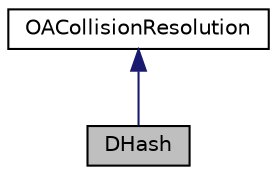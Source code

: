 digraph "DHash"
{
 // LATEX_PDF_SIZE
  edge [fontname="Helvetica",fontsize="10",labelfontname="Helvetica",labelfontsize="10"];
  node [fontname="Helvetica",fontsize="10",shape=record];
  Node1 [label="DHash",height=0.2,width=0.4,color="black", fillcolor="grey75", style="filled", fontcolor="black",tooltip="Models an Universal Family hash function using double hashing to resolve collisions."];
  Node2 -> Node1 [dir="back",color="midnightblue",fontsize="10",style="solid",fontname="Helvetica"];
  Node2 [label="OACollisionResolution",height=0.2,width=0.4,color="black", fillcolor="white", style="filled",URL="$classOACollisionResolution.html",tooltip="Base class for Open Addressing Collision Resolution algorithms. *."];
}
